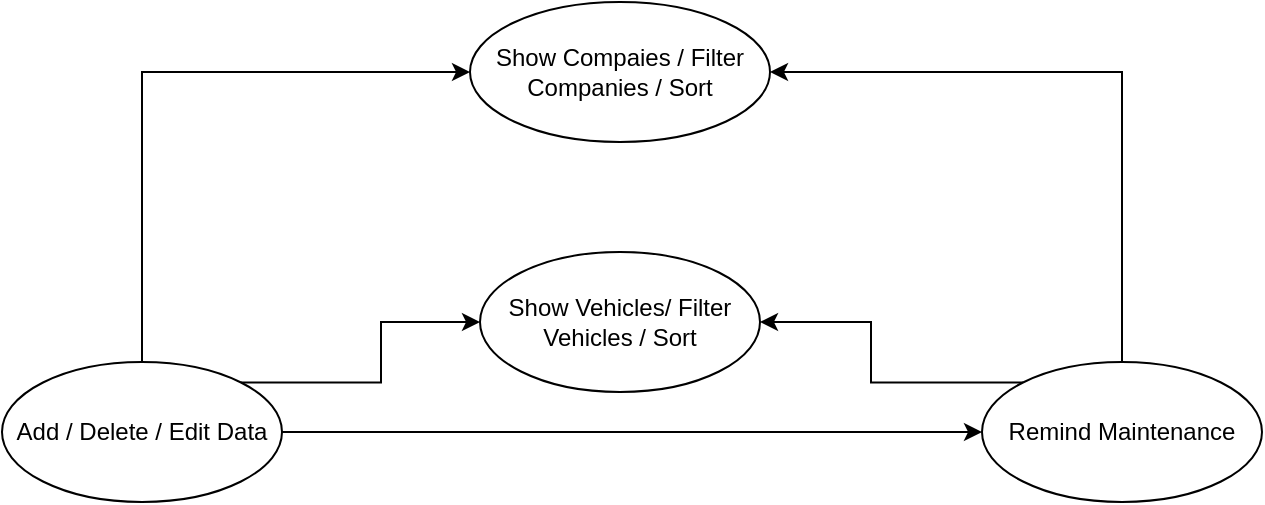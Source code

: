 <mxfile version="25.0.3">
  <diagram id="C5RBs43oDa-KdzZeNtuy" name="Page-1">
    <mxGraphModel dx="778" dy="419" grid="1" gridSize="10" guides="1" tooltips="1" connect="1" arrows="1" fold="1" page="1" pageScale="1" pageWidth="827" pageHeight="1169" math="0" shadow="0">
      <root>
        <mxCell id="WIyWlLk6GJQsqaUBKTNV-0" />
        <mxCell id="WIyWlLk6GJQsqaUBKTNV-1" parent="WIyWlLk6GJQsqaUBKTNV-0" />
        <mxCell id="v4uoCfPIXcXYAIvkV1ZK-0" value="Show Compaies / Filter Companies / Sort" style="ellipse;whiteSpace=wrap;html=1;" parent="WIyWlLk6GJQsqaUBKTNV-1" vertex="1">
          <mxGeometry x="344" y="180" width="150" height="70" as="geometry" />
        </mxCell>
        <mxCell id="v4uoCfPIXcXYAIvkV1ZK-3" value="Show Vehicles/ Filter Vehicles / Sort" style="ellipse;whiteSpace=wrap;html=1;" parent="WIyWlLk6GJQsqaUBKTNV-1" vertex="1">
          <mxGeometry x="349" y="305" width="140" height="70" as="geometry" />
        </mxCell>
        <mxCell id="v4uoCfPIXcXYAIvkV1ZK-21" style="edgeStyle=orthogonalEdgeStyle;rounded=0;orthogonalLoop=1;jettySize=auto;html=1;exitX=0;exitY=0;exitDx=0;exitDy=0;entryX=1;entryY=0.5;entryDx=0;entryDy=0;" parent="WIyWlLk6GJQsqaUBKTNV-1" source="v4uoCfPIXcXYAIvkV1ZK-7" target="v4uoCfPIXcXYAIvkV1ZK-3" edge="1">
          <mxGeometry relative="1" as="geometry" />
        </mxCell>
        <mxCell id="v4uoCfPIXcXYAIvkV1ZK-22" style="edgeStyle=orthogonalEdgeStyle;rounded=0;orthogonalLoop=1;jettySize=auto;html=1;exitX=0.5;exitY=0;exitDx=0;exitDy=0;entryX=1;entryY=0.5;entryDx=0;entryDy=0;" parent="WIyWlLk6GJQsqaUBKTNV-1" source="v4uoCfPIXcXYAIvkV1ZK-7" target="v4uoCfPIXcXYAIvkV1ZK-0" edge="1">
          <mxGeometry relative="1" as="geometry" />
        </mxCell>
        <mxCell id="v4uoCfPIXcXYAIvkV1ZK-7" value="Remind Maintenance" style="ellipse;whiteSpace=wrap;html=1;" parent="WIyWlLk6GJQsqaUBKTNV-1" vertex="1">
          <mxGeometry x="600" y="360" width="140" height="70" as="geometry" />
        </mxCell>
        <mxCell id="v4uoCfPIXcXYAIvkV1ZK-17" style="edgeStyle=orthogonalEdgeStyle;rounded=0;orthogonalLoop=1;jettySize=auto;html=1;exitX=0.5;exitY=0;exitDx=0;exitDy=0;entryX=0;entryY=0.5;entryDx=0;entryDy=0;" parent="WIyWlLk6GJQsqaUBKTNV-1" source="v4uoCfPIXcXYAIvkV1ZK-10" target="v4uoCfPIXcXYAIvkV1ZK-0" edge="1">
          <mxGeometry relative="1" as="geometry" />
        </mxCell>
        <mxCell id="v4uoCfPIXcXYAIvkV1ZK-18" style="edgeStyle=orthogonalEdgeStyle;rounded=0;orthogonalLoop=1;jettySize=auto;html=1;exitX=1;exitY=0;exitDx=0;exitDy=0;" parent="WIyWlLk6GJQsqaUBKTNV-1" source="v4uoCfPIXcXYAIvkV1ZK-10" target="v4uoCfPIXcXYAIvkV1ZK-3" edge="1">
          <mxGeometry relative="1" as="geometry" />
        </mxCell>
        <mxCell id="v4uoCfPIXcXYAIvkV1ZK-23" style="edgeStyle=orthogonalEdgeStyle;rounded=0;orthogonalLoop=1;jettySize=auto;html=1;exitX=1;exitY=0.5;exitDx=0;exitDy=0;entryX=0;entryY=0.5;entryDx=0;entryDy=0;" parent="WIyWlLk6GJQsqaUBKTNV-1" source="v4uoCfPIXcXYAIvkV1ZK-10" target="v4uoCfPIXcXYAIvkV1ZK-7" edge="1">
          <mxGeometry relative="1" as="geometry" />
        </mxCell>
        <mxCell id="v4uoCfPIXcXYAIvkV1ZK-10" value="Add / Delete / Edit Data" style="ellipse;whiteSpace=wrap;html=1;" parent="WIyWlLk6GJQsqaUBKTNV-1" vertex="1">
          <mxGeometry x="110" y="360" width="140" height="70" as="geometry" />
        </mxCell>
      </root>
    </mxGraphModel>
  </diagram>
</mxfile>
